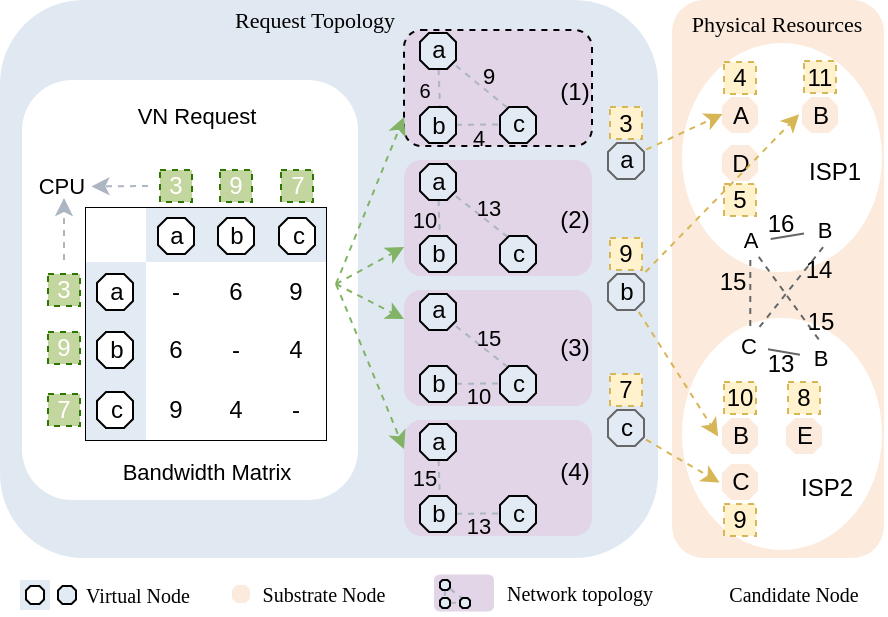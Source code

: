 <mxfile>
    <diagram id="WJnVAwbH31ghWJ0-0Aa_" name="Page-1">
        <mxGraphModel dx="840" dy="539" grid="1" gridSize="10" guides="1" tooltips="1" connect="1" arrows="1" fold="1" page="1" pageScale="1" pageWidth="444" pageHeight="312" math="0" shadow="0">
            <root>
                <mxCell id="0"/>
                <mxCell id="1" parent="0"/>
                <mxCell id="XAXn_dpVB3Lyqn0WU6YM-5" value="" style="rounded=1;whiteSpace=wrap;html=1;sketch=0;fontFamily=Helvetica;fontSize=11;fillColor=#FCEBDD;strokeColor=none;shadow=0;glass=0;" parent="1" vertex="1">
                    <mxGeometry x="337" y="1" width="106" height="279" as="geometry"/>
                </mxCell>
                <mxCell id="XAXn_dpVB3Lyqn0WU6YM-4" value="" style="ellipse;whiteSpace=wrap;html=1;rounded=0;dashed=1;sketch=0;fontFamily=Helvetica;fontSize=11;strokeWidth=1;strokeColor=none;" parent="1" vertex="1">
                    <mxGeometry x="342" y="160" width="100" height="116" as="geometry"/>
                </mxCell>
                <mxCell id="CqRwOnlm2M2Rv3KDCL8K-269" value="" style="rounded=1;whiteSpace=wrap;html=1;sketch=0;fontFamily=Helvetica;fontSize=11;dashed=1;fillColor=#e0e9f1;fontColor=#333333;strokeColor=none;fillStyle=auto;" parent="1" vertex="1">
                    <mxGeometry x="1" y="1" width="329" height="279" as="geometry"/>
                </mxCell>
                <mxCell id="43" value="" style="rounded=1;whiteSpace=wrap;html=1;dashed=1;fillColor=#e1d5e7;strokeColor=none;" parent="1" vertex="1">
                    <mxGeometry x="203" y="211" width="94" height="58" as="geometry"/>
                </mxCell>
                <mxCell id="42" value="" style="rounded=1;whiteSpace=wrap;html=1;dashed=1;fillColor=#e1d5e7;strokeColor=none;" parent="1" vertex="1">
                    <mxGeometry x="203" y="146" width="94" height="58" as="geometry"/>
                </mxCell>
                <mxCell id="41" value="" style="rounded=1;whiteSpace=wrap;html=1;dashed=1;fillColor=#e1d5e7;strokeColor=none;" parent="1" vertex="1">
                    <mxGeometry x="203" y="81" width="94" height="58" as="geometry"/>
                </mxCell>
                <mxCell id="CqRwOnlm2M2Rv3KDCL8K-288" value="" style="rounded=1;whiteSpace=wrap;html=1;sketch=0;fontFamily=Helvetica;fontSize=11;fillColor=#FFFFFF;strokeColor=none;fontColor=#333333;" parent="1" vertex="1">
                    <mxGeometry x="12" y="41" width="168" height="210" as="geometry"/>
                </mxCell>
                <mxCell id="35" value="" style="rounded=1;whiteSpace=wrap;html=1;dashed=1;fillColor=#e1d5e7;strokeColor=default;" parent="1" vertex="1">
                    <mxGeometry x="203" y="16" width="94" height="58" as="geometry"/>
                </mxCell>
                <mxCell id="CqRwOnlm2M2Rv3KDCL8K-53" value="" style="shape=table;whiteSpace=wrap;startSize=0;container=1;collapsible=0;childLayout=tableLayout;html=1;" parent="1" vertex="1">
                    <mxGeometry x="44" y="105" width="120" height="116" as="geometry"/>
                </mxCell>
                <mxCell id="CqRwOnlm2M2Rv3KDCL8K-89" style="shape=tableRow;horizontal=0;startSize=0;swimlaneHead=0;swimlaneBody=0;top=0;left=0;bottom=0;right=0;collapsible=0;dropTarget=0;fillColor=none;points=[[0,0.5],[1,0.5]];portConstraint=eastwest;" parent="CqRwOnlm2M2Rv3KDCL8K-53" vertex="1">
                    <mxGeometry width="120" height="27" as="geometry"/>
                </mxCell>
                <mxCell id="CqRwOnlm2M2Rv3KDCL8K-90" style="shape=partialRectangle;html=1;whiteSpace=wrap;connectable=0;top=0;left=0;bottom=0;right=0;overflow=hidden;" parent="CqRwOnlm2M2Rv3KDCL8K-89" vertex="1">
                    <mxGeometry width="30" height="27" as="geometry">
                        <mxRectangle width="30" height="27" as="alternateBounds"/>
                    </mxGeometry>
                </mxCell>
                <mxCell id="CqRwOnlm2M2Rv3KDCL8K-91" value="a" style="shape=partialRectangle;html=1;whiteSpace=wrap;connectable=0;top=0;left=0;bottom=0;right=0;overflow=hidden;fillColor=#E2EBF3;strokeColor=#006EAF;fontColor=#ffffff;" parent="CqRwOnlm2M2Rv3KDCL8K-89" vertex="1">
                    <mxGeometry x="30" width="30" height="27" as="geometry">
                        <mxRectangle width="30" height="27" as="alternateBounds"/>
                    </mxGeometry>
                </mxCell>
                <mxCell id="CqRwOnlm2M2Rv3KDCL8K-92" value="b" style="shape=partialRectangle;html=1;whiteSpace=wrap;connectable=0;top=0;left=0;bottom=0;right=0;overflow=hidden;fillColor=#e2ebf3;strokeColor=#006EAF;fontColor=#ffffff;" parent="CqRwOnlm2M2Rv3KDCL8K-89" vertex="1">
                    <mxGeometry x="60" width="30" height="27" as="geometry">
                        <mxRectangle width="30" height="27" as="alternateBounds"/>
                    </mxGeometry>
                </mxCell>
                <mxCell id="CqRwOnlm2M2Rv3KDCL8K-93" value="c" style="shape=partialRectangle;html=1;whiteSpace=wrap;connectable=0;top=0;left=0;bottom=0;right=0;overflow=hidden;fillColor=#E2EBF3;strokeColor=#006EAF;fontColor=#ffffff;" parent="CqRwOnlm2M2Rv3KDCL8K-89" vertex="1">
                    <mxGeometry x="90" width="30" height="27" as="geometry">
                        <mxRectangle width="30" height="27" as="alternateBounds"/>
                    </mxGeometry>
                </mxCell>
                <mxCell id="CqRwOnlm2M2Rv3KDCL8K-54" value="" style="shape=tableRow;horizontal=0;startSize=0;swimlaneHead=0;swimlaneBody=0;top=0;left=0;bottom=0;right=0;collapsible=0;dropTarget=0;fillColor=none;points=[[0,0.5],[1,0.5]];portConstraint=eastwest;" parent="CqRwOnlm2M2Rv3KDCL8K-53" vertex="1">
                    <mxGeometry y="27" width="120" height="29" as="geometry"/>
                </mxCell>
                <mxCell id="CqRwOnlm2M2Rv3KDCL8K-55" value="a" style="shape=partialRectangle;html=1;whiteSpace=wrap;connectable=0;top=0;left=0;bottom=0;right=0;overflow=hidden;fillColor=#e2ebf3;strokeColor=#36393d;" parent="CqRwOnlm2M2Rv3KDCL8K-54" vertex="1">
                    <mxGeometry width="30" height="29" as="geometry">
                        <mxRectangle width="30" height="29" as="alternateBounds"/>
                    </mxGeometry>
                </mxCell>
                <mxCell id="CqRwOnlm2M2Rv3KDCL8K-56" value="-" style="shape=partialRectangle;html=1;whiteSpace=wrap;connectable=0;top=0;left=0;bottom=0;right=0;overflow=hidden;" parent="CqRwOnlm2M2Rv3KDCL8K-54" vertex="1">
                    <mxGeometry x="30" width="30" height="29" as="geometry">
                        <mxRectangle width="30" height="29" as="alternateBounds"/>
                    </mxGeometry>
                </mxCell>
                <mxCell id="CqRwOnlm2M2Rv3KDCL8K-66" value="6" style="shape=partialRectangle;html=1;whiteSpace=wrap;connectable=0;top=0;left=0;bottom=0;right=0;overflow=hidden;" parent="CqRwOnlm2M2Rv3KDCL8K-54" vertex="1">
                    <mxGeometry x="60" width="30" height="29" as="geometry">
                        <mxRectangle width="30" height="29" as="alternateBounds"/>
                    </mxGeometry>
                </mxCell>
                <mxCell id="CqRwOnlm2M2Rv3KDCL8K-69" value="9" style="shape=partialRectangle;html=1;whiteSpace=wrap;connectable=0;top=0;left=0;bottom=0;right=0;overflow=hidden;" parent="CqRwOnlm2M2Rv3KDCL8K-54" vertex="1">
                    <mxGeometry x="90" width="30" height="29" as="geometry">
                        <mxRectangle width="30" height="29" as="alternateBounds"/>
                    </mxGeometry>
                </mxCell>
                <mxCell id="CqRwOnlm2M2Rv3KDCL8K-58" value="" style="shape=tableRow;horizontal=0;startSize=0;swimlaneHead=0;swimlaneBody=0;top=0;left=0;bottom=0;right=0;collapsible=0;dropTarget=0;fillColor=none;points=[[0,0.5],[1,0.5]];portConstraint=eastwest;" parent="CqRwOnlm2M2Rv3KDCL8K-53" vertex="1">
                    <mxGeometry y="56" width="120" height="30" as="geometry"/>
                </mxCell>
                <mxCell id="CqRwOnlm2M2Rv3KDCL8K-59" value="b" style="shape=partialRectangle;html=1;whiteSpace=wrap;connectable=0;top=0;left=0;bottom=0;right=0;overflow=hidden;fillColor=#e2ebf3;strokeColor=#36393d;" parent="CqRwOnlm2M2Rv3KDCL8K-58" vertex="1">
                    <mxGeometry width="30" height="30" as="geometry">
                        <mxRectangle width="30" height="30" as="alternateBounds"/>
                    </mxGeometry>
                </mxCell>
                <mxCell id="CqRwOnlm2M2Rv3KDCL8K-60" value="6" style="shape=partialRectangle;html=1;whiteSpace=wrap;connectable=0;top=0;left=0;bottom=0;right=0;overflow=hidden;" parent="CqRwOnlm2M2Rv3KDCL8K-58" vertex="1">
                    <mxGeometry x="30" width="30" height="30" as="geometry">
                        <mxRectangle width="30" height="30" as="alternateBounds"/>
                    </mxGeometry>
                </mxCell>
                <mxCell id="CqRwOnlm2M2Rv3KDCL8K-67" value="-" style="shape=partialRectangle;html=1;whiteSpace=wrap;connectable=0;top=0;left=0;bottom=0;right=0;overflow=hidden;" parent="CqRwOnlm2M2Rv3KDCL8K-58" vertex="1">
                    <mxGeometry x="60" width="30" height="30" as="geometry">
                        <mxRectangle width="30" height="30" as="alternateBounds"/>
                    </mxGeometry>
                </mxCell>
                <mxCell id="CqRwOnlm2M2Rv3KDCL8K-70" value="4" style="shape=partialRectangle;html=1;whiteSpace=wrap;connectable=0;top=0;left=0;bottom=0;right=0;overflow=hidden;" parent="CqRwOnlm2M2Rv3KDCL8K-58" vertex="1">
                    <mxGeometry x="90" width="30" height="30" as="geometry">
                        <mxRectangle width="30" height="30" as="alternateBounds"/>
                    </mxGeometry>
                </mxCell>
                <mxCell id="CqRwOnlm2M2Rv3KDCL8K-75" style="shape=tableRow;horizontal=0;startSize=0;swimlaneHead=0;swimlaneBody=0;top=0;left=0;bottom=0;right=0;collapsible=0;dropTarget=0;fillColor=none;points=[[0,0.5],[1,0.5]];portConstraint=eastwest;" parent="CqRwOnlm2M2Rv3KDCL8K-53" vertex="1">
                    <mxGeometry y="86" width="120" height="30" as="geometry"/>
                </mxCell>
                <mxCell id="CqRwOnlm2M2Rv3KDCL8K-76" value="c" style="shape=partialRectangle;html=1;whiteSpace=wrap;connectable=0;top=0;left=0;bottom=0;right=0;overflow=hidden;fillColor=#e2ebf3;strokeColor=#36393d;" parent="CqRwOnlm2M2Rv3KDCL8K-75" vertex="1">
                    <mxGeometry width="30" height="30" as="geometry">
                        <mxRectangle width="30" height="30" as="alternateBounds"/>
                    </mxGeometry>
                </mxCell>
                <mxCell id="CqRwOnlm2M2Rv3KDCL8K-77" value="9" style="shape=partialRectangle;html=1;whiteSpace=wrap;connectable=0;top=0;left=0;bottom=0;right=0;overflow=hidden;pointerEvents=1;" parent="CqRwOnlm2M2Rv3KDCL8K-75" vertex="1">
                    <mxGeometry x="30" width="30" height="30" as="geometry">
                        <mxRectangle width="30" height="30" as="alternateBounds"/>
                    </mxGeometry>
                </mxCell>
                <mxCell id="CqRwOnlm2M2Rv3KDCL8K-78" value="4" style="shape=partialRectangle;html=1;whiteSpace=wrap;connectable=0;top=0;left=0;bottom=0;right=0;overflow=hidden;" parent="CqRwOnlm2M2Rv3KDCL8K-75" vertex="1">
                    <mxGeometry x="60" width="30" height="30" as="geometry">
                        <mxRectangle width="30" height="30" as="alternateBounds"/>
                    </mxGeometry>
                </mxCell>
                <mxCell id="CqRwOnlm2M2Rv3KDCL8K-79" value="-" style="shape=partialRectangle;html=1;whiteSpace=wrap;connectable=0;top=0;left=0;bottom=0;right=0;overflow=hidden;" parent="CqRwOnlm2M2Rv3KDCL8K-75" vertex="1">
                    <mxGeometry x="90" width="30" height="30" as="geometry">
                        <mxRectangle width="30" height="30" as="alternateBounds"/>
                    </mxGeometry>
                </mxCell>
                <mxCell id="CqRwOnlm2M2Rv3KDCL8K-107" value="" style="endArrow=classic;html=1;sketch=0;rounded=1;strokeColor=#82b366;dashed=1;fillColor=#d5e8d4;entryX=0;entryY=0.75;entryDx=0;entryDy=0;" parent="1" target="35" edge="1">
                    <mxGeometry width="50" height="50" relative="1" as="geometry">
                        <mxPoint x="169" y="143" as="sourcePoint"/>
                        <mxPoint x="198" y="62.5" as="targetPoint"/>
                    </mxGeometry>
                </mxCell>
                <mxCell id="CqRwOnlm2M2Rv3KDCL8K-108" value="" style="endArrow=classic;html=1;sketch=0;rounded=1;strokeColor=#82b366;dashed=1;fillColor=#d5e8d4;entryX=0;entryY=0.25;entryDx=0;entryDy=0;" parent="1" target="42" edge="1">
                    <mxGeometry width="50" height="50" relative="1" as="geometry">
                        <mxPoint x="169" y="143" as="sourcePoint"/>
                        <mxPoint x="198" y="163.5" as="targetPoint"/>
                    </mxGeometry>
                </mxCell>
                <mxCell id="CqRwOnlm2M2Rv3KDCL8K-109" value="" style="endArrow=classic;html=1;sketch=0;rounded=1;strokeColor=#82b366;dashed=1;fillColor=#d5e8d4;entryX=0;entryY=0.25;entryDx=0;entryDy=0;" parent="1" target="43" edge="1">
                    <mxGeometry width="50" height="50" relative="1" as="geometry">
                        <mxPoint x="169" y="143" as="sourcePoint"/>
                        <mxPoint x="203" y="228.5" as="targetPoint"/>
                    </mxGeometry>
                </mxCell>
                <mxCell id="CqRwOnlm2M2Rv3KDCL8K-128" style="edgeStyle=none;rounded=1;sketch=0;orthogonalLoop=1;jettySize=auto;html=1;strokeColor=#ACB5C2;dashed=1;endArrow=none;endFill=0;" parent="1" source="CqRwOnlm2M2Rv3KDCL8K-110" edge="1">
                    <mxGeometry relative="1" as="geometry">
                        <mxPoint x="221" y="55.5" as="targetPoint"/>
                    </mxGeometry>
                </mxCell>
                <mxCell id="CqRwOnlm2M2Rv3KDCL8K-131" style="edgeStyle=none;rounded=1;sketch=0;orthogonalLoop=1;jettySize=auto;html=1;entryX=0.197;entryY=0.014;entryDx=0;entryDy=0;entryPerimeter=0;dashed=1;endArrow=none;endFill=0;strokeColor=#ACB5C2;" parent="1" source="CqRwOnlm2M2Rv3KDCL8K-110" target="CqRwOnlm2M2Rv3KDCL8K-111" edge="1">
                    <mxGeometry relative="1" as="geometry"/>
                </mxCell>
                <mxCell id="CqRwOnlm2M2Rv3KDCL8K-110" value="" style="verticalLabelPosition=bottom;verticalAlign=top;html=1;shape=mxgraph.basic.polygon;polyCoords=[[0.25,0],[0.75,0],[1,0.25],[1,0.75],[0.75,1],[0.25,1],[0,0.75],[0,0.25]];polyline=0;rounded=0;sketch=0;strokeWidth=1;gradientColor=none;fillColor=#e2ebf3;" parent="1" vertex="1">
                    <mxGeometry x="211" y="17.5" width="18" height="18" as="geometry"/>
                </mxCell>
                <mxCell id="CqRwOnlm2M2Rv3KDCL8K-111" value="" style="verticalLabelPosition=bottom;verticalAlign=top;html=1;shape=mxgraph.basic.polygon;polyCoords=[[0.25,0],[0.75,0],[1,0.25],[1,0.75],[0.75,1],[0.25,1],[0,0.75],[0,0.25]];polyline=0;rounded=0;sketch=0;strokeWidth=1;gradientColor=none;fillColor=#e2ebf3;" parent="1" vertex="1">
                    <mxGeometry x="251" y="54.5" width="18" height="18" as="geometry"/>
                </mxCell>
                <mxCell id="CqRwOnlm2M2Rv3KDCL8K-129" style="edgeStyle=none;rounded=1;sketch=0;orthogonalLoop=1;jettySize=auto;html=1;entryX=-0.011;entryY=0.483;entryDx=0;entryDy=0;entryPerimeter=0;dashed=1;endArrow=none;endFill=0;strokeColor=#ACB5C2;" parent="1" source="CqRwOnlm2M2Rv3KDCL8K-112" target="CqRwOnlm2M2Rv3KDCL8K-111" edge="1">
                    <mxGeometry relative="1" as="geometry"/>
                </mxCell>
                <mxCell id="CqRwOnlm2M2Rv3KDCL8K-112" value="" style="verticalLabelPosition=bottom;verticalAlign=top;html=1;shape=mxgraph.basic.polygon;polyCoords=[[0.25,0],[0.75,0],[1,0.25],[1,0.75],[0.75,1],[0.25,1],[0,0.75],[0,0.25]];polyline=0;rounded=0;sketch=0;strokeWidth=1;gradientColor=none;fillColor=#e2ebf3;" parent="1" vertex="1">
                    <mxGeometry x="211" y="54.5" width="18" height="18" as="geometry"/>
                </mxCell>
                <mxCell id="CqRwOnlm2M2Rv3KDCL8K-142" value="" style="endArrow=classic;html=1;sketch=0;rounded=1;strokeColor=#82b366;dashed=1;fillColor=#d5e8d4;entryX=0;entryY=0.75;entryDx=0;entryDy=0;" parent="1" target="41" edge="1">
                    <mxGeometry width="50" height="50" relative="1" as="geometry">
                        <mxPoint x="169" y="143" as="sourcePoint"/>
                        <mxPoint x="198" y="127.5" as="targetPoint"/>
                    </mxGeometry>
                </mxCell>
                <mxCell id="CqRwOnlm2M2Rv3KDCL8K-143" value="(1)" style="text;html=1;align=center;verticalAlign=middle;resizable=0;points=[];autosize=1;strokeColor=none;fillColor=none;" parent="1" vertex="1">
                    <mxGeometry x="273" y="37" width="30" height="20" as="geometry"/>
                </mxCell>
                <mxCell id="CqRwOnlm2M2Rv3KDCL8K-144" value="(2)" style="text;html=1;align=center;verticalAlign=middle;resizable=0;points=[];autosize=1;strokeColor=none;fillColor=none;" parent="1" vertex="1">
                    <mxGeometry x="273" y="101" width="30" height="20" as="geometry"/>
                </mxCell>
                <mxCell id="CqRwOnlm2M2Rv3KDCL8K-145" value="(3)" style="text;html=1;align=center;verticalAlign=middle;resizable=0;points=[];autosize=1;strokeColor=none;fillColor=none;" parent="1" vertex="1">
                    <mxGeometry x="273" y="165" width="30" height="20" as="geometry"/>
                </mxCell>
                <mxCell id="CqRwOnlm2M2Rv3KDCL8K-146" value="(4)" style="text;html=1;align=center;verticalAlign=middle;resizable=0;points=[];autosize=1;strokeColor=none;fillColor=none;" parent="1" vertex="1">
                    <mxGeometry x="273" y="227" width="30" height="20" as="geometry"/>
                </mxCell>
                <mxCell id="CqRwOnlm2M2Rv3KDCL8K-147" value="a" style="text;html=1;align=center;verticalAlign=middle;resizable=0;points=[];autosize=1;strokeColor=none;fillColor=none;strokeWidth=1;" parent="1" vertex="1">
                    <mxGeometry x="210" y="15.5" width="20" height="20" as="geometry"/>
                </mxCell>
                <mxCell id="CqRwOnlm2M2Rv3KDCL8K-161" value="9" style="text;html=1;align=center;verticalAlign=middle;resizable=0;points=[];autosize=1;strokeColor=none;fillColor=none;fontSize=11;fontFamily=Helvetica;" parent="1" vertex="1">
                    <mxGeometry x="235" y="28.5" width="20" height="20" as="geometry"/>
                </mxCell>
                <mxCell id="CqRwOnlm2M2Rv3KDCL8K-162" value="4" style="text;html=1;align=center;verticalAlign=middle;resizable=0;points=[];autosize=1;strokeColor=none;fillColor=none;fontSize=11;fontFamily=Helvetica;" parent="1" vertex="1">
                    <mxGeometry x="230" y="59.5" width="20" height="20" as="geometry"/>
                </mxCell>
                <mxCell id="CqRwOnlm2M2Rv3KDCL8K-223" style="edgeStyle=none;rounded=1;sketch=0;orthogonalLoop=1;jettySize=auto;html=1;strokeColor=#ACB5C2;dashed=1;endArrow=none;endFill=0;" parent="1" source="CqRwOnlm2M2Rv3KDCL8K-225" edge="1">
                    <mxGeometry relative="1" as="geometry">
                        <mxPoint x="221" y="122" as="targetPoint"/>
                    </mxGeometry>
                </mxCell>
                <mxCell id="CqRwOnlm2M2Rv3KDCL8K-224" style="edgeStyle=none;rounded=1;sketch=0;orthogonalLoop=1;jettySize=auto;html=1;entryX=0.197;entryY=0.014;entryDx=0;entryDy=0;entryPerimeter=0;dashed=1;endArrow=none;endFill=0;strokeColor=#ACB5C2;" parent="1" source="CqRwOnlm2M2Rv3KDCL8K-225" target="CqRwOnlm2M2Rv3KDCL8K-226" edge="1">
                    <mxGeometry relative="1" as="geometry"/>
                </mxCell>
                <mxCell id="CqRwOnlm2M2Rv3KDCL8K-225" value="" style="verticalLabelPosition=bottom;verticalAlign=top;html=1;shape=mxgraph.basic.polygon;polyCoords=[[0.25,0],[0.75,0],[1,0.25],[1,0.75],[0.75,1],[0.25,1],[0,0.75],[0,0.25]];polyline=0;rounded=0;sketch=0;strokeWidth=1;gradientColor=none;fillColor=#e2ebf3;" parent="1" vertex="1">
                    <mxGeometry x="211" y="83" width="18" height="18" as="geometry"/>
                </mxCell>
                <mxCell id="CqRwOnlm2M2Rv3KDCL8K-226" value="" style="verticalLabelPosition=bottom;verticalAlign=top;html=1;shape=mxgraph.basic.polygon;polyCoords=[[0.25,0],[0.75,0],[1,0.25],[1,0.75],[0.75,1],[0.25,1],[0,0.75],[0,0.25]];polyline=0;rounded=0;sketch=0;strokeWidth=1;gradientColor=none;fillColor=#e2ebf3;" parent="1" vertex="1">
                    <mxGeometry x="251" y="119" width="18" height="18" as="geometry"/>
                </mxCell>
                <mxCell id="CqRwOnlm2M2Rv3KDCL8K-228" value="" style="verticalLabelPosition=bottom;verticalAlign=top;html=1;shape=mxgraph.basic.polygon;polyCoords=[[0.25,0],[0.75,0],[1,0.25],[1,0.75],[0.75,1],[0.25,1],[0,0.75],[0,0.25]];polyline=0;rounded=0;sketch=0;strokeWidth=1;gradientColor=none;fillColor=#e2ebf3;" parent="1" vertex="1">
                    <mxGeometry x="211" y="119" width="18" height="18" as="geometry"/>
                </mxCell>
                <mxCell id="CqRwOnlm2M2Rv3KDCL8K-230" value="c" style="text;html=1;align=center;verticalAlign=middle;resizable=0;points=[];autosize=1;strokeColor=none;fillColor=none;" parent="1" vertex="1">
                    <mxGeometry x="250" y="52.5" width="20" height="20" as="geometry"/>
                </mxCell>
                <mxCell id="CqRwOnlm2M2Rv3KDCL8K-231" value="b" style="text;html=1;align=center;verticalAlign=middle;resizable=0;points=[];autosize=1;strokeColor=none;fillColor=none;" parent="1" vertex="1">
                    <mxGeometry x="210" y="53.5" width="20" height="20" as="geometry"/>
                </mxCell>
                <mxCell id="CqRwOnlm2M2Rv3KDCL8K-233" value="13" style="text;html=1;align=center;verticalAlign=middle;resizable=0;points=[];autosize=1;strokeColor=none;fillColor=none;fontSize=11;fontFamily=Helvetica;" parent="1" vertex="1">
                    <mxGeometry x="230" y="95" width="30" height="20" as="geometry"/>
                </mxCell>
                <mxCell id="CqRwOnlm2M2Rv3KDCL8K-236" style="edgeStyle=none;rounded=1;sketch=0;orthogonalLoop=1;jettySize=auto;html=1;entryX=0.197;entryY=0.014;entryDx=0;entryDy=0;entryPerimeter=0;dashed=1;endArrow=none;endFill=0;strokeColor=#ACB5C2;" parent="1" source="CqRwOnlm2M2Rv3KDCL8K-237" target="CqRwOnlm2M2Rv3KDCL8K-238" edge="1">
                    <mxGeometry relative="1" as="geometry"/>
                </mxCell>
                <mxCell id="CqRwOnlm2M2Rv3KDCL8K-237" value="" style="verticalLabelPosition=bottom;verticalAlign=top;html=1;shape=mxgraph.basic.polygon;polyCoords=[[0.25,0],[0.75,0],[1,0.25],[1,0.75],[0.75,1],[0.25,1],[0,0.75],[0,0.25]];polyline=0;rounded=0;sketch=0;strokeWidth=1;gradientColor=none;fillColor=#e2ebf3;" parent="1" vertex="1">
                    <mxGeometry x="211" y="148" width="18" height="18" as="geometry"/>
                </mxCell>
                <mxCell id="CqRwOnlm2M2Rv3KDCL8K-238" value="" style="verticalLabelPosition=bottom;verticalAlign=top;html=1;shape=mxgraph.basic.polygon;polyCoords=[[0.25,0],[0.75,0],[1,0.25],[1,0.75],[0.75,1],[0.25,1],[0,0.75],[0,0.25]];polyline=0;rounded=0;sketch=0;strokeWidth=1;gradientColor=none;fillColor=#e2ebf3;" parent="1" vertex="1">
                    <mxGeometry x="251" y="184" width="18" height="18" as="geometry"/>
                </mxCell>
                <mxCell id="CqRwOnlm2M2Rv3KDCL8K-239" style="edgeStyle=none;rounded=1;sketch=0;orthogonalLoop=1;jettySize=auto;html=1;entryX=-0.011;entryY=0.483;entryDx=0;entryDy=0;entryPerimeter=0;dashed=1;endArrow=none;endFill=0;strokeColor=#ACB5C2;" parent="1" source="CqRwOnlm2M2Rv3KDCL8K-240" target="CqRwOnlm2M2Rv3KDCL8K-238" edge="1">
                    <mxGeometry relative="1" as="geometry"/>
                </mxCell>
                <mxCell id="CqRwOnlm2M2Rv3KDCL8K-240" value="" style="verticalLabelPosition=bottom;verticalAlign=top;html=1;shape=mxgraph.basic.polygon;polyCoords=[[0.25,0],[0.75,0],[1,0.25],[1,0.75],[0.75,1],[0.25,1],[0,0.75],[0,0.25]];polyline=0;rounded=0;sketch=0;strokeWidth=1;gradientColor=none;fillColor=#e2ebf3;" parent="1" vertex="1">
                    <mxGeometry x="211" y="184" width="18" height="18" as="geometry"/>
                </mxCell>
                <mxCell id="CqRwOnlm2M2Rv3KDCL8K-245" value="15" style="text;html=1;align=center;verticalAlign=middle;resizable=0;points=[];autosize=1;strokeColor=none;fillColor=none;fontSize=11;fontFamily=Helvetica;" parent="1" vertex="1">
                    <mxGeometry x="230" y="160" width="30" height="20" as="geometry"/>
                </mxCell>
                <mxCell id="CqRwOnlm2M2Rv3KDCL8K-246" value="10" style="text;html=1;align=center;verticalAlign=middle;resizable=0;points=[];autosize=1;strokeColor=none;fillColor=none;fontSize=11;fontFamily=Helvetica;" parent="1" vertex="1">
                    <mxGeometry x="225" y="189" width="30" height="20" as="geometry"/>
                </mxCell>
                <mxCell id="CqRwOnlm2M2Rv3KDCL8K-247" style="edgeStyle=none;rounded=1;sketch=0;orthogonalLoop=1;jettySize=auto;html=1;strokeColor=#ACB5C2;dashed=1;endArrow=none;endFill=0;" parent="1" source="CqRwOnlm2M2Rv3KDCL8K-249" edge="1">
                    <mxGeometry relative="1" as="geometry">
                        <mxPoint x="221" y="252.0" as="targetPoint"/>
                    </mxGeometry>
                </mxCell>
                <mxCell id="CqRwOnlm2M2Rv3KDCL8K-249" value="" style="verticalLabelPosition=bottom;verticalAlign=top;html=1;shape=mxgraph.basic.polygon;polyCoords=[[0.25,0],[0.75,0],[1,0.25],[1,0.75],[0.75,1],[0.25,1],[0,0.75],[0,0.25]];polyline=0;rounded=0;sketch=0;strokeWidth=1;gradientColor=none;fillColor=#e2ebf3;" parent="1" vertex="1">
                    <mxGeometry x="211" y="213" width="18" height="18" as="geometry"/>
                </mxCell>
                <mxCell id="CqRwOnlm2M2Rv3KDCL8K-250" value="" style="verticalLabelPosition=bottom;verticalAlign=top;html=1;shape=mxgraph.basic.polygon;polyCoords=[[0.25,0],[0.75,0],[1,0.25],[1,0.75],[0.75,1],[0.25,1],[0,0.75],[0,0.25]];polyline=0;rounded=0;sketch=0;strokeWidth=1;gradientColor=none;fillColor=#e2ebf3;" parent="1" vertex="1">
                    <mxGeometry x="251" y="249" width="18" height="18" as="geometry"/>
                </mxCell>
                <mxCell id="CqRwOnlm2M2Rv3KDCL8K-251" style="edgeStyle=none;rounded=1;sketch=0;orthogonalLoop=1;jettySize=auto;html=1;entryX=-0.011;entryY=0.483;entryDx=0;entryDy=0;entryPerimeter=0;dashed=1;endArrow=none;endFill=0;strokeColor=#ACB5C2;" parent="1" source="CqRwOnlm2M2Rv3KDCL8K-252" target="CqRwOnlm2M2Rv3KDCL8K-250" edge="1">
                    <mxGeometry relative="1" as="geometry"/>
                </mxCell>
                <mxCell id="CqRwOnlm2M2Rv3KDCL8K-252" value="" style="verticalLabelPosition=bottom;verticalAlign=top;html=1;shape=mxgraph.basic.polygon;polyCoords=[[0.25,0],[0.75,0],[1,0.25],[1,0.75],[0.75,1],[0.25,1],[0,0.75],[0,0.25]];polyline=0;rounded=0;sketch=0;strokeWidth=1;gradientColor=none;fillColor=#e2ebf3;" parent="1" vertex="1">
                    <mxGeometry x="211" y="249" width="18" height="18" as="geometry"/>
                </mxCell>
                <mxCell id="CqRwOnlm2M2Rv3KDCL8K-257" value="15" style="text;html=1;align=center;verticalAlign=middle;resizable=0;points=[];autosize=1;strokeColor=none;fillColor=none;fontSize=11;fontFamily=Helvetica;" parent="1" vertex="1">
                    <mxGeometry x="198" y="230" width="30" height="20" as="geometry"/>
                </mxCell>
                <mxCell id="CqRwOnlm2M2Rv3KDCL8K-258" value="13" style="text;html=1;align=center;verticalAlign=middle;resizable=0;points=[];autosize=1;strokeColor=none;fillColor=none;fontSize=11;fontFamily=Helvetica;" parent="1" vertex="1">
                    <mxGeometry x="225" y="254" width="30" height="20" as="geometry"/>
                </mxCell>
                <mxCell id="CqRwOnlm2M2Rv3KDCL8K-260" value="" style="verticalLabelPosition=bottom;verticalAlign=top;html=1;shape=mxgraph.basic.polygon;polyCoords=[[0.25,0],[0.75,0],[1,0.25],[1,0.75],[0.75,1],[0.25,1],[0,0.75],[0,0.25]];polyline=0;rounded=0;sketch=0;fillColor=#e2ebf3;gradientColor=none;strokeColor=#666666;" parent="1" vertex="1">
                    <mxGeometry x="305" y="72.5" width="18" height="18" as="geometry"/>
                </mxCell>
                <mxCell id="CqRwOnlm2M2Rv3KDCL8K-261" value="" style="verticalLabelPosition=bottom;verticalAlign=top;html=1;shape=mxgraph.basic.polygon;polyCoords=[[0.25,0],[0.75,0],[1,0.25],[1,0.75],[0.75,1],[0.25,1],[0,0.75],[0,0.25]];polyline=0;rounded=0;sketch=0;fillColor=#e2ebf3;gradientColor=none;strokeColor=#666666;" parent="1" vertex="1">
                    <mxGeometry x="305" y="138" width="18" height="18" as="geometry"/>
                </mxCell>
                <mxCell id="CqRwOnlm2M2Rv3KDCL8K-262" value="" style="verticalLabelPosition=bottom;verticalAlign=top;html=1;shape=mxgraph.basic.polygon;polyCoords=[[0.25,0],[0.75,0],[1,0.25],[1,0.75],[0.75,1],[0.25,1],[0,0.75],[0,0.25]];polyline=0;rounded=0;sketch=0;fillColor=#e2ebf3;gradientColor=none;strokeColor=#666666;" parent="1" vertex="1">
                    <mxGeometry x="305" y="206" width="18" height="18" as="geometry"/>
                </mxCell>
                <mxCell id="CqRwOnlm2M2Rv3KDCL8K-264" value="a" style="text;html=1;align=center;verticalAlign=middle;resizable=0;points=[];autosize=1;strokeColor=none;fillColor=none;" parent="1" vertex="1">
                    <mxGeometry x="304" y="70.5" width="20" height="20" as="geometry"/>
                </mxCell>
                <mxCell id="XAXn_dpVB3Lyqn0WU6YM-12" style="edgeStyle=none;rounded=0;orthogonalLoop=1;jettySize=auto;html=1;entryX=-0.012;entryY=0.514;entryDx=0;entryDy=0;entryPerimeter=0;dashed=1;fillColor=#fff2cc;strokeColor=#d6b656;" parent="1" source="CqRwOnlm2M2Rv3KDCL8K-265" target="CqRwOnlm2M2Rv3KDCL8K-326" edge="1">
                    <mxGeometry relative="1" as="geometry"/>
                </mxCell>
                <mxCell id="CqRwOnlm2M2Rv3KDCL8K-265" value="c" style="text;html=1;align=center;verticalAlign=middle;resizable=0;points=[];autosize=1;strokeColor=none;fillColor=none;" parent="1" vertex="1">
                    <mxGeometry x="304" y="205" width="20" height="20" as="geometry"/>
                </mxCell>
                <mxCell id="XAXn_dpVB3Lyqn0WU6YM-18" style="edgeStyle=none;rounded=0;orthogonalLoop=1;jettySize=auto;html=1;entryX=-0.046;entryY=0.515;entryDx=0;entryDy=0;entryPerimeter=0;endArrow=classic;endFill=1;fillColor=#fff2cc;strokeColor=#d6b656;dashed=1;" parent="1" source="CqRwOnlm2M2Rv3KDCL8K-266" target="CqRwOnlm2M2Rv3KDCL8K-322" edge="1">
                    <mxGeometry relative="1" as="geometry"/>
                </mxCell>
                <mxCell id="CqRwOnlm2M2Rv3KDCL8K-266" value="b" style="text;html=1;align=center;verticalAlign=middle;resizable=0;points=[];autosize=1;strokeColor=none;fillColor=none;" parent="1" vertex="1">
                    <mxGeometry x="304" y="137" width="20" height="20" as="geometry"/>
                </mxCell>
                <mxCell id="CqRwOnlm2M2Rv3KDCL8K-289" value="VN Request" style="text;html=1;align=center;verticalAlign=middle;resizable=0;points=[];autosize=1;strokeColor=none;fillColor=none;fontSize=11;fontFamily=Helvetica;" parent="1" vertex="1">
                    <mxGeometry x="59" y="48.5" width="80" height="20" as="geometry"/>
                </mxCell>
                <mxCell id="CqRwOnlm2M2Rv3KDCL8K-290" value="Bandwidth Matrix" style="text;html=1;align=center;verticalAlign=middle;resizable=0;points=[];autosize=1;strokeColor=none;fillColor=none;fontSize=11;fontFamily=Helvetica;" parent="1" vertex="1">
                    <mxGeometry x="48.5" y="227" width="110" height="20" as="geometry"/>
                </mxCell>
                <mxCell id="CqRwOnlm2M2Rv3KDCL8K-292" value="Request Topology" style="text;html=1;align=center;verticalAlign=middle;resizable=0;points=[];autosize=1;strokeColor=none;fillColor=none;fontSize=11;fontFamily=Bahnschrift;" parent="1" vertex="1">
                    <mxGeometry x="108" y="1" width="100" height="20" as="geometry"/>
                </mxCell>
                <mxCell id="CqRwOnlm2M2Rv3KDCL8K-293" value="CPU&amp;nbsp;" style="text;html=1;align=center;verticalAlign=middle;resizable=0;points=[];autosize=1;strokeColor=none;fillColor=none;fontSize=11;fontFamily=Helvetica;" parent="1" vertex="1">
                    <mxGeometry x="13" y="84" width="40" height="20" as="geometry"/>
                </mxCell>
                <mxCell id="CqRwOnlm2M2Rv3KDCL8K-294" value="" style="endArrow=classic;html=1;rounded=1;dashed=1;sketch=0;fontFamily=Helvetica;fontSize=11;strokeColor=#ACB5C2;" parent="1" edge="1">
                    <mxGeometry width="50" height="50" relative="1" as="geometry">
                        <mxPoint x="33" y="131" as="sourcePoint"/>
                        <mxPoint x="33" y="100" as="targetPoint"/>
                    </mxGeometry>
                </mxCell>
                <mxCell id="CqRwOnlm2M2Rv3KDCL8K-295" value="" style="endArrow=classic;html=1;rounded=1;dashed=1;sketch=0;fontFamily=Helvetica;fontSize=11;strokeColor=#ACB5C2;exitX=0;exitY=0.5;exitDx=0;exitDy=0;entryX=0.993;entryY=0.46;entryDx=0;entryDy=0;entryPerimeter=0;fillColor=#eeeeee;" parent="1" edge="1">
                    <mxGeometry width="50" height="50" relative="1" as="geometry">
                        <mxPoint x="75.0" y="94.0" as="sourcePoint"/>
                        <mxPoint x="46.72" y="94.2" as="targetPoint"/>
                    </mxGeometry>
                </mxCell>
                <mxCell id="CqRwOnlm2M2Rv3KDCL8K-296" value="10" style="text;html=1;align=center;verticalAlign=middle;resizable=0;points=[];autosize=1;strokeColor=none;fillColor=none;fontSize=11;fontFamily=Helvetica;" parent="1" vertex="1">
                    <mxGeometry x="198" y="101" width="30" height="20" as="geometry"/>
                </mxCell>
                <mxCell id="CqRwOnlm2M2Rv3KDCL8K-301" value="" style="ellipse;whiteSpace=wrap;html=1;rounded=0;dashed=1;sketch=0;fontFamily=Helvetica;fontSize=11;strokeWidth=1;strokeColor=none;" parent="1" vertex="1">
                    <mxGeometry x="342" y="22.5" width="100" height="114.5" as="geometry"/>
                </mxCell>
                <mxCell id="CqRwOnlm2M2Rv3KDCL8K-302" value="" style="shape=image;html=1;verticalAlign=top;verticalLabelPosition=bottom;labelBackgroundColor=#ffffff;imageAspect=0;aspect=fixed;image=https://cdn0.iconfinder.com/data/icons/phosphor-bold-vol-3-1/256/hexagon-duotone-128.png;rounded=0;dashed=1;sketch=0;fontFamily=Helvetica;fontSize=11;strokeColor=default;strokeWidth=1;fillColor=none;gradientColor=none;" parent="1" vertex="1">
                    <mxGeometry x="367" y="113" width="18" height="18" as="geometry"/>
                </mxCell>
                <mxCell id="CqRwOnlm2M2Rv3KDCL8K-303" value="" style="shape=image;html=1;verticalAlign=top;verticalLabelPosition=bottom;labelBackgroundColor=#ffffff;imageAspect=0;aspect=fixed;image=https://cdn0.iconfinder.com/data/icons/phosphor-bold-vol-3-1/256/hexagon-duotone-128.png;rounded=0;dashed=1;sketch=0;fontFamily=Helvetica;fontSize=11;strokeColor=default;strokeWidth=1;fillColor=none;gradientColor=none;" parent="1" vertex="1">
                    <mxGeometry x="404" y="107.5" width="17.5" height="17.5" as="geometry"/>
                </mxCell>
                <mxCell id="CqRwOnlm2M2Rv3KDCL8K-304" value="" style="shape=image;html=1;verticalAlign=top;verticalLabelPosition=bottom;labelBackgroundColor=#ffffff;imageAspect=0;aspect=fixed;image=https://cdn0.iconfinder.com/data/icons/phosphor-bold-vol-3-1/256/hexagon-duotone-128.png;rounded=0;dashed=1;sketch=0;fontFamily=Helvetica;fontSize=11;strokeColor=default;strokeWidth=1;fillColor=none;gradientColor=none;" parent="1" vertex="1">
                    <mxGeometry x="367" y="165" width="18" height="18" as="geometry"/>
                </mxCell>
                <mxCell id="CqRwOnlm2M2Rv3KDCL8K-305" value="" style="shape=image;html=1;verticalAlign=top;verticalLabelPosition=bottom;labelBackgroundColor=#ffffff;imageAspect=0;aspect=fixed;image=https://cdn0.iconfinder.com/data/icons/phosphor-bold-vol-3-1/256/hexagon-duotone-128.png;rounded=0;dashed=1;sketch=0;fontFamily=Helvetica;fontSize=11;strokeColor=default;strokeWidth=1;fillColor=none;gradientColor=none;" parent="1" vertex="1">
                    <mxGeometry x="402" y="171" width="18" height="18" as="geometry"/>
                </mxCell>
                <mxCell id="CqRwOnlm2M2Rv3KDCL8K-311" value="" style="verticalLabelPosition=bottom;verticalAlign=top;html=1;shape=mxgraph.basic.polygon;polyCoords=[[0.25,0],[0.75,0],[1,0.25],[1,0.75],[0.75,1],[0.25,1],[0,0.75],[0,0.25]];polyline=0;rounded=0;sketch=0;fillColor=#fcebdd;strokeColor=none;" parent="1" vertex="1">
                    <mxGeometry x="362" y="49.5" width="18" height="18" as="geometry"/>
                </mxCell>
                <mxCell id="CqRwOnlm2M2Rv3KDCL8K-312" value="A" style="text;html=1;align=center;verticalAlign=middle;resizable=0;points=[];autosize=1;strokeColor=none;fillColor=none;" parent="1" vertex="1">
                    <mxGeometry x="361" y="48.5" width="20" height="20" as="geometry"/>
                </mxCell>
                <mxCell id="CqRwOnlm2M2Rv3KDCL8K-317" value="" style="verticalLabelPosition=bottom;verticalAlign=top;html=1;shape=mxgraph.basic.polygon;polyCoords=[[0.25,0],[0.75,0],[1,0.25],[1,0.75],[0.75,1],[0.25,1],[0,0.75],[0,0.25]];polyline=0;rounded=0;sketch=0;fillColor=#fcebdd;strokeColor=none;" parent="1" vertex="1">
                    <mxGeometry x="402" y="49.5" width="18" height="18" as="geometry"/>
                </mxCell>
                <mxCell id="CqRwOnlm2M2Rv3KDCL8K-318" value="B" style="text;html=1;align=center;verticalAlign=middle;resizable=0;points=[];autosize=1;strokeColor=none;fillColor=none;" parent="1" vertex="1">
                    <mxGeometry x="401" y="48.5" width="20" height="20" as="geometry"/>
                </mxCell>
                <mxCell id="CqRwOnlm2M2Rv3KDCL8K-319" value="" style="verticalLabelPosition=bottom;verticalAlign=top;html=1;shape=mxgraph.basic.polygon;polyCoords=[[0.25,0],[0.75,0],[1,0.25],[1,0.75],[0.75,1],[0.25,1],[0,0.75],[0,0.25]];polyline=0;rounded=0;sketch=0;fillColor=#fcebdd;strokeColor=none;" parent="1" vertex="1">
                    <mxGeometry x="362" y="73.5" width="18" height="18" as="geometry"/>
                </mxCell>
                <mxCell id="CqRwOnlm2M2Rv3KDCL8K-320" value="D" style="text;html=1;align=center;verticalAlign=middle;resizable=0;points=[];autosize=1;strokeColor=none;fillColor=none;" parent="1" vertex="1">
                    <mxGeometry x="361" y="72.5" width="20" height="20" as="geometry"/>
                </mxCell>
                <mxCell id="CqRwOnlm2M2Rv3KDCL8K-321" value="" style="verticalLabelPosition=bottom;verticalAlign=top;html=1;shape=mxgraph.basic.polygon;polyCoords=[[0.25,0],[0.75,0],[1,0.25],[1,0.75],[0.75,1],[0.25,1],[0,0.75],[0,0.25]];polyline=0;rounded=0;sketch=0;fillColor=#fcebdd;strokeColor=none;" parent="1" vertex="1">
                    <mxGeometry x="362" y="210" width="18" height="18" as="geometry"/>
                </mxCell>
                <mxCell id="CqRwOnlm2M2Rv3KDCL8K-322" value="B" style="text;html=1;align=center;verticalAlign=middle;resizable=0;points=[];autosize=1;strokeColor=none;fillColor=none;" parent="1" vertex="1">
                    <mxGeometry x="361" y="209" width="20" height="20" as="geometry"/>
                </mxCell>
                <mxCell id="CqRwOnlm2M2Rv3KDCL8K-323" value="" style="verticalLabelPosition=bottom;verticalAlign=top;html=1;shape=mxgraph.basic.polygon;polyCoords=[[0.25,0],[0.75,0],[1,0.25],[1,0.75],[0.75,1],[0.25,1],[0,0.75],[0,0.25]];polyline=0;rounded=0;sketch=0;fillColor=#fcebdd;strokeColor=none;" parent="1" vertex="1">
                    <mxGeometry x="394" y="210" width="18" height="18" as="geometry"/>
                </mxCell>
                <mxCell id="CqRwOnlm2M2Rv3KDCL8K-324" value="E" style="text;html=1;align=center;verticalAlign=middle;resizable=0;points=[];autosize=1;strokeColor=none;fillColor=none;" parent="1" vertex="1">
                    <mxGeometry x="393" y="209" width="20" height="20" as="geometry"/>
                </mxCell>
                <mxCell id="CqRwOnlm2M2Rv3KDCL8K-325" value="" style="verticalLabelPosition=bottom;verticalAlign=top;html=1;shape=mxgraph.basic.polygon;polyCoords=[[0.25,0],[0.75,0],[1,0.25],[1,0.75],[0.75,1],[0.25,1],[0,0.75],[0,0.25]];polyline=0;rounded=0;sketch=0;fillColor=#fcebdd;strokeColor=none;" parent="1" vertex="1">
                    <mxGeometry x="362" y="233" width="18" height="18" as="geometry"/>
                </mxCell>
                <mxCell id="CqRwOnlm2M2Rv3KDCL8K-326" value="C" style="text;html=1;align=center;verticalAlign=middle;resizable=0;points=[];autosize=1;strokeColor=none;fillColor=none;" parent="1" vertex="1">
                    <mxGeometry x="361" y="232" width="20" height="20" as="geometry"/>
                </mxCell>
                <mxCell id="XAXn_dpVB3Lyqn0WU6YM-15" style="edgeStyle=none;rounded=0;orthogonalLoop=1;jettySize=auto;html=1;endArrow=none;endFill=0;fillColor=#f5f5f5;strokeColor=#666666;dashed=1;exitX=0.805;exitY=-0.052;exitDx=0;exitDy=0;exitPerimeter=0;entryX=0.557;entryY=0.058;entryDx=0;entryDy=0;entryPerimeter=0;" parent="1" source="XAXn_dpVB3Lyqn0WU6YM-19" target="CqRwOnlm2M2Rv3KDCL8K-329" edge="1">
                    <mxGeometry relative="1" as="geometry">
                        <mxPoint x="376" y="160" as="targetPoint"/>
                    </mxGeometry>
                </mxCell>
                <mxCell id="XAXn_dpVB3Lyqn0WU6YM-16" style="edgeStyle=none;rounded=0;orthogonalLoop=1;jettySize=auto;html=1;entryX=0.492;entryY=0.068;entryDx=0;entryDy=0;entryPerimeter=0;endArrow=none;endFill=0;fillColor=#f5f5f5;strokeColor=#666666;dashed=1;exitX=0.72;exitY=0.947;exitDx=0;exitDy=0;exitPerimeter=0;" parent="1" source="CqRwOnlm2M2Rv3KDCL8K-327" target="CqRwOnlm2M2Rv3KDCL8K-330" edge="1">
                    <mxGeometry relative="1" as="geometry"/>
                </mxCell>
                <mxCell id="CqRwOnlm2M2Rv3KDCL8K-327" value="A" style="text;html=1;align=center;verticalAlign=middle;resizable=0;points=[];autosize=1;strokeColor=none;fillColor=none;fontSize=11;fontFamily=Helvetica;" parent="1" vertex="1">
                    <mxGeometry x="366" y="110.5" width="20" height="20" as="geometry"/>
                </mxCell>
                <mxCell id="XAXn_dpVB3Lyqn0WU6YM-17" style="edgeStyle=none;rounded=0;orthogonalLoop=1;jettySize=auto;html=1;endArrow=none;endFill=0;fillColor=#f5f5f5;strokeColor=#666666;dashed=1;exitX=0.478;exitY=0.931;exitDx=0;exitDy=0;exitPerimeter=0;entryX=0.75;entryY=0.072;entryDx=0;entryDy=0;entryPerimeter=0;" parent="1" source="CqRwOnlm2M2Rv3KDCL8K-328" target="CqRwOnlm2M2Rv3KDCL8K-329" edge="1">
                    <mxGeometry relative="1" as="geometry">
                        <mxPoint x="376" y="160" as="targetPoint"/>
                    </mxGeometry>
                </mxCell>
                <mxCell id="CqRwOnlm2M2Rv3KDCL8K-328" value="B" style="text;html=1;align=center;verticalAlign=middle;resizable=0;points=[];autosize=1;strokeColor=none;fillColor=none;fontSize=11;fontFamily=Helvetica;" parent="1" vertex="1">
                    <mxGeometry x="403" y="106" width="20" height="20" as="geometry"/>
                </mxCell>
                <mxCell id="CqRwOnlm2M2Rv3KDCL8K-329" value="C" style="text;html=1;align=center;verticalAlign=middle;resizable=0;points=[];autosize=1;strokeColor=none;fillColor=none;fontSize=11;fontFamily=Helvetica;" parent="1" vertex="1">
                    <mxGeometry x="365" y="164" width="20" height="20" as="geometry"/>
                </mxCell>
                <mxCell id="CqRwOnlm2M2Rv3KDCL8K-330" value="B" style="text;html=1;align=center;verticalAlign=middle;resizable=0;points=[];autosize=1;strokeColor=none;fillColor=none;fontSize=11;fontFamily=Helvetica;" parent="1" vertex="1">
                    <mxGeometry x="401" y="170" width="20" height="20" as="geometry"/>
                </mxCell>
                <mxCell id="XAXn_dpVB3Lyqn0WU6YM-19" value="15" style="text;html=1;align=center;verticalAlign=middle;resizable=0;points=[];autosize=1;strokeColor=none;fillColor=none;" parent="1" vertex="1">
                    <mxGeometry x="352" y="132" width="30" height="20" as="geometry"/>
                </mxCell>
                <mxCell id="XAXn_dpVB3Lyqn0WU6YM-20" value="14" style="text;html=1;align=center;verticalAlign=middle;resizable=0;points=[];autosize=1;strokeColor=none;fillColor=none;" parent="1" vertex="1">
                    <mxGeometry x="395" y="126" width="30" height="20" as="geometry"/>
                </mxCell>
                <mxCell id="XAXn_dpVB3Lyqn0WU6YM-21" value="15" style="text;html=1;align=center;verticalAlign=middle;resizable=0;points=[];autosize=1;strokeColor=none;fillColor=none;" parent="1" vertex="1">
                    <mxGeometry x="396" y="152" width="30" height="20" as="geometry"/>
                </mxCell>
                <mxCell id="13" value="6" style="text;html=1;align=center;verticalAlign=middle;resizable=0;points=[];autosize=1;strokeColor=none;fillColor=none;fontSize=10;fontColor=#000000;" parent="1" vertex="1">
                    <mxGeometry x="203" y="35.5" width="20" height="20" as="geometry"/>
                </mxCell>
                <mxCell id="21" value="" style="verticalLabelPosition=bottom;verticalAlign=top;html=1;shape=mxgraph.basic.polygon;polyCoords=[[0.25,0],[0.75,0],[1,0.25],[1,0.75],[0.75,1],[0.25,1],[0,0.75],[0,0.25]];polyline=0;rounded=0;sketch=0;" parent="1" vertex="1">
                    <mxGeometry x="80" y="110" width="18" height="18" as="geometry"/>
                </mxCell>
                <mxCell id="23" value="" style="verticalLabelPosition=bottom;verticalAlign=top;html=1;shape=mxgraph.basic.polygon;polyCoords=[[0.25,0],[0.75,0],[1,0.25],[1,0.75],[0.75,1],[0.25,1],[0,0.75],[0,0.25]];polyline=0;rounded=0;sketch=0;" parent="1" vertex="1">
                    <mxGeometry x="49.5" y="197" width="18" height="18" as="geometry"/>
                </mxCell>
                <mxCell id="24" value="" style="verticalLabelPosition=bottom;verticalAlign=top;html=1;shape=mxgraph.basic.polygon;polyCoords=[[0.25,0],[0.75,0],[1,0.25],[1,0.75],[0.75,1],[0.25,1],[0,0.75],[0,0.25]];polyline=0;rounded=0;sketch=0;" parent="1" vertex="1">
                    <mxGeometry x="49.5" y="167" width="18" height="18" as="geometry"/>
                </mxCell>
                <mxCell id="25" value="" style="verticalLabelPosition=bottom;verticalAlign=top;html=1;shape=mxgraph.basic.polygon;polyCoords=[[0.25,0],[0.75,0],[1,0.25],[1,0.75],[0.75,1],[0.25,1],[0,0.75],[0,0.25]];polyline=0;rounded=0;sketch=0;" parent="1" vertex="1">
                    <mxGeometry x="49.5" y="138" width="18" height="18" as="geometry"/>
                </mxCell>
                <mxCell id="26" value="" style="verticalLabelPosition=bottom;verticalAlign=top;html=1;shape=mxgraph.basic.polygon;polyCoords=[[0.25,0],[0.75,0],[1,0.25],[1,0.75],[0.75,1],[0.25,1],[0,0.75],[0,0.25]];polyline=0;rounded=0;sketch=0;" parent="1" vertex="1">
                    <mxGeometry x="140.5" y="110" width="18" height="18" as="geometry"/>
                </mxCell>
                <mxCell id="27" value="" style="verticalLabelPosition=bottom;verticalAlign=top;html=1;shape=mxgraph.basic.polygon;polyCoords=[[0.25,0],[0.75,0],[1,0.25],[1,0.75],[0.75,1],[0.25,1],[0,0.75],[0,0.25]];polyline=0;rounded=0;sketch=0;" parent="1" vertex="1">
                    <mxGeometry x="110" y="110" width="18" height="18" as="geometry"/>
                </mxCell>
                <mxCell id="29" value="a" style="text;html=1;align=center;verticalAlign=middle;resizable=0;points=[];autosize=1;strokeColor=none;fillColor=none;strokeWidth=1;" parent="1" vertex="1">
                    <mxGeometry x="79" y="109" width="20" height="20" as="geometry"/>
                </mxCell>
                <mxCell id="30" value="b" style="text;html=1;align=center;verticalAlign=middle;resizable=0;points=[];autosize=1;strokeColor=none;fillColor=none;strokeWidth=1;" parent="1" vertex="1">
                    <mxGeometry x="109" y="109" width="20" height="20" as="geometry"/>
                </mxCell>
                <mxCell id="31" value="c" style="text;html=1;align=center;verticalAlign=middle;resizable=0;points=[];autosize=1;strokeColor=none;fillColor=none;strokeWidth=1;" parent="1" vertex="1">
                    <mxGeometry x="139.5" y="109" width="20" height="20" as="geometry"/>
                </mxCell>
                <mxCell id="32" value="a" style="text;html=1;align=center;verticalAlign=middle;resizable=0;points=[];autosize=1;strokeColor=none;fillColor=none;strokeWidth=1;" parent="1" vertex="1">
                    <mxGeometry x="48.5" y="137" width="20" height="20" as="geometry"/>
                </mxCell>
                <mxCell id="33" value="b" style="text;html=1;align=center;verticalAlign=middle;resizable=0;points=[];autosize=1;strokeColor=none;fillColor=none;strokeWidth=1;" parent="1" vertex="1">
                    <mxGeometry x="48.5" y="166" width="20" height="20" as="geometry"/>
                </mxCell>
                <mxCell id="34" value="c" style="text;html=1;align=center;verticalAlign=middle;resizable=0;points=[];autosize=1;strokeColor=none;fillColor=none;strokeWidth=1;" parent="1" vertex="1">
                    <mxGeometry x="48.5" y="196" width="20" height="20" as="geometry"/>
                </mxCell>
                <mxCell id="44" value="ISP1" style="text;html=1;align=center;verticalAlign=middle;resizable=0;points=[];autosize=1;strokeColor=none;fillColor=none;" parent="1" vertex="1">
                    <mxGeometry x="398" y="77" width="40" height="20" as="geometry"/>
                </mxCell>
                <mxCell id="45" value="ISP2" style="text;html=1;align=center;verticalAlign=middle;resizable=0;points=[];autosize=1;strokeColor=none;fillColor=none;" parent="1" vertex="1">
                    <mxGeometry x="394" y="235" width="40" height="20" as="geometry"/>
                </mxCell>
                <mxCell id="46" value="3" style="whiteSpace=wrap;html=1;aspect=fixed;dashed=1;fillColor=#C4D6A0;fontColor=#ffffff;strokeColor=#2D7600;" parent="1" vertex="1">
                    <mxGeometry x="81" y="86" width="16" height="16" as="geometry"/>
                </mxCell>
                <mxCell id="47" value="7" style="whiteSpace=wrap;html=1;aspect=fixed;dashed=1;fillColor=#C4D6A0;fontColor=#ffffff;strokeColor=#2D7600;" parent="1" vertex="1">
                    <mxGeometry x="25" y="198" width="16" height="16" as="geometry"/>
                </mxCell>
                <mxCell id="48" value="9" style="whiteSpace=wrap;html=1;aspect=fixed;dashed=1;fillColor=#C4D6A0;fontColor=#ffffff;strokeColor=#2D7600;" parent="1" vertex="1">
                    <mxGeometry x="25" y="167" width="16" height="16" as="geometry"/>
                </mxCell>
                <mxCell id="49" value="3" style="whiteSpace=wrap;html=1;aspect=fixed;dashed=1;fillColor=#C4D6A0;fontColor=#ffffff;strokeColor=#2D7600;" parent="1" vertex="1">
                    <mxGeometry x="25" y="138" width="16" height="16" as="geometry"/>
                </mxCell>
                <mxCell id="50" value="7" style="whiteSpace=wrap;html=1;aspect=fixed;dashed=1;fillColor=#C4D6A0;fontColor=#ffffff;strokeColor=#2D7600;" parent="1" vertex="1">
                    <mxGeometry x="141.5" y="86" width="16" height="16" as="geometry"/>
                </mxCell>
                <mxCell id="51" value="9" style="whiteSpace=wrap;html=1;aspect=fixed;dashed=1;fillColor=#C4D6A0;fontColor=#ffffff;strokeColor=#2D7600;" parent="1" vertex="1">
                    <mxGeometry x="111" y="86" width="16" height="16" as="geometry"/>
                </mxCell>
                <mxCell id="52" value="4" style="whiteSpace=wrap;html=1;dashed=1;aspect=fixed;fillColor=#fff2cc;strokeColor=#d6b656;" parent="1" vertex="1">
                    <mxGeometry x="363" y="32" width="16" height="16" as="geometry"/>
                </mxCell>
                <mxCell id="53" value="11" style="whiteSpace=wrap;html=1;dashed=1;aspect=fixed;fillColor=#fff2cc;strokeColor=#d6b656;" parent="1" vertex="1">
                    <mxGeometry x="403" y="31.5" width="16" height="16" as="geometry"/>
                </mxCell>
                <mxCell id="54" value="5" style="whiteSpace=wrap;html=1;dashed=1;aspect=fixed;fillColor=#fff2cc;strokeColor=#d6b656;" parent="1" vertex="1">
                    <mxGeometry x="363" y="93" width="16" height="16" as="geometry"/>
                </mxCell>
                <mxCell id="55" value="10" style="whiteSpace=wrap;html=1;dashed=1;aspect=fixed;fillColor=#fff2cc;strokeColor=#d6b656;" parent="1" vertex="1">
                    <mxGeometry x="363" y="192" width="16" height="16" as="geometry"/>
                </mxCell>
                <mxCell id="56" value="8" style="whiteSpace=wrap;html=1;dashed=1;aspect=fixed;fillColor=#fff2cc;strokeColor=#d6b656;" parent="1" vertex="1">
                    <mxGeometry x="395" y="192" width="16" height="16" as="geometry"/>
                </mxCell>
                <mxCell id="57" value="9" style="whiteSpace=wrap;html=1;dashed=1;aspect=fixed;fillColor=#fff2cc;strokeColor=#d6b656;" parent="1" vertex="1">
                    <mxGeometry x="363" y="253" width="16" height="16" as="geometry"/>
                </mxCell>
                <mxCell id="58" value="3" style="whiteSpace=wrap;html=1;aspect=fixed;dashed=1;fillColor=#fff2cc;strokeColor=#d6b656;" parent="1" vertex="1">
                    <mxGeometry x="306" y="54.5" width="16" height="16" as="geometry"/>
                </mxCell>
                <mxCell id="59" value="9" style="whiteSpace=wrap;html=1;aspect=fixed;dashed=1;fillColor=#fff2cc;strokeColor=#d6b656;" parent="1" vertex="1">
                    <mxGeometry x="306" y="120" width="16" height="16" as="geometry"/>
                </mxCell>
                <mxCell id="60" value="7" style="whiteSpace=wrap;html=1;aspect=fixed;dashed=1;fillColor=#fff2cc;strokeColor=#d6b656;" parent="1" vertex="1">
                    <mxGeometry x="306" y="188" width="16" height="16" as="geometry"/>
                </mxCell>
                <mxCell id="XAXn_dpVB3Lyqn0WU6YM-10" style="edgeStyle=none;rounded=0;orthogonalLoop=1;jettySize=auto;html=1;entryX=-0.019;entryY=0.48;entryDx=0;entryDy=0;entryPerimeter=0;dashed=1;fillColor=#fff2cc;strokeColor=#d6b656;" parent="1" source="CqRwOnlm2M2Rv3KDCL8K-266" target="CqRwOnlm2M2Rv3KDCL8K-318" edge="1">
                    <mxGeometry relative="1" as="geometry"/>
                </mxCell>
                <mxCell id="XAXn_dpVB3Lyqn0WU6YM-22" value="16" style="text;html=1;align=center;verticalAlign=middle;resizable=0;points=[];autosize=1;strokeColor=none;fillColor=none;" parent="1" vertex="1">
                    <mxGeometry x="376" y="103" width="30" height="20" as="geometry"/>
                </mxCell>
                <mxCell id="XAXn_dpVB3Lyqn0WU6YM-14" style="edgeStyle=none;rounded=0;orthogonalLoop=1;jettySize=auto;html=1;endArrow=none;endFill=0;fillColor=#f5f5f5;strokeColor=#666666;exitX=1.018;exitY=0.501;exitDx=0;exitDy=0;exitPerimeter=0;" parent="1" source="CqRwOnlm2M2Rv3KDCL8K-327" target="CqRwOnlm2M2Rv3KDCL8K-328" edge="1">
                    <mxGeometry relative="1" as="geometry">
                        <mxPoint x="393" y="120.333" as="sourcePoint"/>
                    </mxGeometry>
                </mxCell>
                <mxCell id="XAXn_dpVB3Lyqn0WU6YM-23" value="13" style="text;html=1;align=center;verticalAlign=middle;resizable=0;points=[];autosize=1;strokeColor=none;fillColor=none;" parent="1" vertex="1">
                    <mxGeometry x="376" y="173" width="30" height="20" as="geometry"/>
                </mxCell>
                <mxCell id="XAXn_dpVB3Lyqn0WU6YM-13" style="edgeStyle=none;rounded=0;orthogonalLoop=1;jettySize=auto;html=1;endArrow=none;endFill=0;fillColor=#f5f5f5;strokeColor=#666666;" parent="1" source="CqRwOnlm2M2Rv3KDCL8K-329" target="CqRwOnlm2M2Rv3KDCL8K-330" edge="1">
                    <mxGeometry relative="1" as="geometry"/>
                </mxCell>
                <mxCell id="62" value="Physical Resources" style="text;html=1;align=center;verticalAlign=middle;resizable=0;points=[];autosize=1;strokeColor=none;fillColor=none;fontSize=11;fontFamily=Bahnschrift;" parent="1" vertex="1">
                    <mxGeometry x="334" y="2.5" width="110" height="20" as="geometry"/>
                </mxCell>
                <mxCell id="66" value="" style="verticalLabelPosition=bottom;verticalAlign=top;html=1;shape=mxgraph.basic.polygon;polyCoords=[[0.25,0],[0.75,0],[1,0.25],[1,0.75],[0.75,1],[0.25,1],[0,0.75],[0,0.25]];polyline=0;rounded=0;sketch=0;fillColor=#FCEBDD;strokeColor=none;aspect=fixed;fontFamily=Bahnschrift;" parent="1" vertex="1">
                    <mxGeometry x="117" y="293.5" width="9" height="9" as="geometry"/>
                </mxCell>
                <mxCell id="68" value="" style="shape=partialRectangle;html=1;whiteSpace=wrap;connectable=0;top=0;left=0;bottom=0;right=0;overflow=hidden;fillColor=#e2ebf3;strokeColor=#36393d;aspect=fixed;" parent="1" vertex="1">
                    <mxGeometry x="11" y="291" width="15" height="15" as="geometry">
                        <mxRectangle width="30" height="27" as="alternateBounds"/>
                    </mxGeometry>
                </mxCell>
                <mxCell id="72" value="" style="verticalLabelPosition=bottom;verticalAlign=top;html=1;shape=mxgraph.basic.polygon;polyCoords=[[0.25,0],[0.75,0],[1,0.25],[1,0.75],[0.75,1],[0.25,1],[0,0.75],[0,0.25]];polyline=0;rounded=0;sketch=0;strokeWidth=1;gradientColor=none;aspect=fixed;fontFamily=Bahnschrift;fillColor=#e2ebf3;" parent="1" vertex="1">
                    <mxGeometry x="30" y="294" width="9" height="9" as="geometry"/>
                </mxCell>
                <mxCell id="76" value="Substrate Node" style="text;align=center;verticalAlign=middle;resizable=0;points=[];autosize=1;strokeColor=none;fillColor=none;fontSize=10;fontFamily=Bahnschrift;" parent="1" vertex="1">
                    <mxGeometry x="118" y="288.12" width="90" height="20" as="geometry"/>
                </mxCell>
                <mxCell id="77" value="" style="rounded=1;whiteSpace=wrap;html=1;dashed=1;fillColor=#e1d5e7;strokeColor=none;aspect=fixed;fontFamily=Bahnschrift;" parent="1" vertex="1">
                    <mxGeometry x="218" y="288.24" width="30" height="18.51" as="geometry"/>
                </mxCell>
                <mxCell id="78" style="edgeStyle=none;rounded=1;sketch=0;orthogonalLoop=1;jettySize=auto;html=1;strokeColor=#ACB5C2;dashed=1;endArrow=none;endFill=0;entryX=0.478;entryY=-0.068;entryDx=0;entryDy=0;entryPerimeter=0;fontFamily=Bahnschrift;" parent="1" source="80" target="83" edge="1">
                    <mxGeometry relative="1" as="geometry">
                        <mxPoint x="231" y="294" as="targetPoint"/>
                    </mxGeometry>
                </mxCell>
                <mxCell id="79" style="edgeStyle=none;rounded=1;sketch=0;orthogonalLoop=1;jettySize=auto;html=1;entryX=0.197;entryY=0.014;entryDx=0;entryDy=0;entryPerimeter=0;dashed=1;endArrow=none;endFill=0;strokeColor=#ACB5C2;fontFamily=Bahnschrift;" parent="1" source="80" target="81" edge="1">
                    <mxGeometry relative="1" as="geometry"/>
                </mxCell>
                <mxCell id="80" value="" style="verticalLabelPosition=bottom;verticalAlign=top;html=1;shape=mxgraph.basic.polygon;polyCoords=[[0.25,0],[0.75,0],[1,0.25],[1,0.75],[0.75,1],[0.25,1],[0,0.75],[0,0.25]];polyline=0;rounded=0;sketch=0;strokeWidth=1;gradientColor=none;fontFamily=Bahnschrift;fillColor=#e2ebf3;" parent="1" vertex="1">
                    <mxGeometry x="221" y="291" width="5" height="5" as="geometry"/>
                </mxCell>
                <mxCell id="81" value="" style="verticalLabelPosition=bottom;verticalAlign=top;html=1;shape=mxgraph.basic.polygon;polyCoords=[[0.25,0],[0.75,0],[1,0.25],[1,0.75],[0.75,1],[0.25,1],[0,0.75],[0,0.25]];polyline=0;rounded=0;sketch=0;strokeWidth=1;gradientColor=none;fontFamily=Bahnschrift;fillColor=#e2ebf3;" parent="1" vertex="1">
                    <mxGeometry x="231" y="300" width="5" height="5" as="geometry"/>
                </mxCell>
                <mxCell id="82" style="edgeStyle=none;rounded=1;sketch=0;orthogonalLoop=1;jettySize=auto;html=1;entryX=-0.011;entryY=0.483;entryDx=0;entryDy=0;entryPerimeter=0;dashed=1;endArrow=none;endFill=0;strokeColor=#ACB5C2;fontFamily=Bahnschrift;" parent="1" source="83" target="81" edge="1">
                    <mxGeometry relative="1" as="geometry"/>
                </mxCell>
                <mxCell id="83" value="" style="verticalLabelPosition=bottom;verticalAlign=top;html=1;shape=mxgraph.basic.polygon;polyCoords=[[0.25,0],[0.75,0],[1,0.25],[1,0.75],[0.75,1],[0.25,1],[0,0.75],[0,0.25]];polyline=0;rounded=0;sketch=0;strokeWidth=1;gradientColor=none;fontFamily=Bahnschrift;fillColor=#e2ebf3;" parent="1" vertex="1">
                    <mxGeometry x="221" y="300" width="5" height="5" as="geometry"/>
                </mxCell>
                <mxCell id="89" value="Network topology" style="text;align=center;verticalAlign=middle;resizable=0;points=[];autosize=1;strokeColor=none;fillColor=none;fontSize=10;fontFamily=Bahnschrift;" parent="1" vertex="1">
                    <mxGeometry x="246" y="287.5" width="90" height="20" as="geometry"/>
                </mxCell>
                <mxCell id="90" value="" style="shape=image;html=1;verticalAlign=top;verticalLabelPosition=bottom;labelBackgroundColor=#ffffff;imageAspect=0;aspect=fixed;image=https://cdn0.iconfinder.com/data/icons/phosphor-bold-vol-3-1/256/hexagon-duotone-128.png;rounded=0;dashed=1;sketch=0;fontFamily=Bahnschrift;fontSize=11;strokeColor=default;strokeWidth=1;fillColor=none;gradientColor=none;" parent="1" vertex="1">
                    <mxGeometry x="345.5" y="289.75" width="17.5" height="17.5" as="geometry"/>
                </mxCell>
                <mxCell id="92" value="Candidate Node" style="text;align=center;verticalAlign=middle;resizable=0;points=[];autosize=1;strokeColor=none;fillColor=none;fontSize=10;fontFamily=Bahnschrift;" parent="1" vertex="1">
                    <mxGeometry x="353" y="288.24" width="90" height="20" as="geometry"/>
                </mxCell>
                <mxCell id="95" value="" style="verticalLabelPosition=bottom;verticalAlign=top;html=1;shape=mxgraph.basic.polygon;polyCoords=[[0.25,0],[0.75,0],[1,0.25],[1,0.75],[0.75,1],[0.25,1],[0,0.75],[0,0.25]];polyline=0;rounded=0;sketch=0;aspect=fixed;" parent="1" vertex="1">
                    <mxGeometry x="14" y="294" width="9" height="9" as="geometry"/>
                </mxCell>
                <mxCell id="100" value="Virtual Node" style="text;align=center;verticalAlign=middle;resizable=0;points=[];autosize=1;strokeColor=none;fillColor=none;fontSize=10;fontFamily=Bahnschrift;" parent="1" vertex="1">
                    <mxGeometry x="35" y="288.5" width="70" height="20" as="geometry"/>
                </mxCell>
                <mxCell id="XAXn_dpVB3Lyqn0WU6YM-9" style="edgeStyle=none;rounded=0;orthogonalLoop=1;jettySize=auto;html=1;entryX=0.065;entryY=0.475;entryDx=0;entryDy=0;entryPerimeter=0;dashed=1;fillColor=#fff2cc;strokeColor=#d6b656;" parent="1" source="CqRwOnlm2M2Rv3KDCL8K-264" target="CqRwOnlm2M2Rv3KDCL8K-312" edge="1">
                    <mxGeometry relative="1" as="geometry"/>
                </mxCell>
                <mxCell id="102" value="a" style="text;html=1;align=center;verticalAlign=middle;resizable=0;points=[];autosize=1;strokeColor=none;fillColor=none;strokeWidth=1;" parent="1" vertex="1">
                    <mxGeometry x="210" y="82" width="20" height="20" as="geometry"/>
                </mxCell>
                <mxCell id="103" value="a" style="text;html=1;align=center;verticalAlign=middle;resizable=0;points=[];autosize=1;strokeColor=none;fillColor=none;strokeWidth=1;" parent="1" vertex="1">
                    <mxGeometry x="210" y="146" width="20" height="20" as="geometry"/>
                </mxCell>
                <mxCell id="104" value="a" style="text;html=1;align=center;verticalAlign=middle;resizable=0;points=[];autosize=1;strokeColor=none;fillColor=none;strokeWidth=1;" parent="1" vertex="1">
                    <mxGeometry x="210" y="212" width="20" height="20" as="geometry"/>
                </mxCell>
                <mxCell id="105" value="b" style="text;html=1;align=center;verticalAlign=middle;resizable=0;points=[];autosize=1;strokeColor=none;fillColor=none;" parent="1" vertex="1">
                    <mxGeometry x="210" y="118" width="20" height="20" as="geometry"/>
                </mxCell>
                <mxCell id="106" value="b" style="text;html=1;align=center;verticalAlign=middle;resizable=0;points=[];autosize=1;strokeColor=none;fillColor=none;" parent="1" vertex="1">
                    <mxGeometry x="210" y="183" width="20" height="20" as="geometry"/>
                </mxCell>
                <mxCell id="107" value="b" style="text;html=1;align=center;verticalAlign=middle;resizable=0;points=[];autosize=1;strokeColor=none;fillColor=none;" parent="1" vertex="1">
                    <mxGeometry x="210" y="248" width="20" height="20" as="geometry"/>
                </mxCell>
                <mxCell id="108" value="c" style="text;html=1;align=center;verticalAlign=middle;resizable=0;points=[];autosize=1;strokeColor=none;fillColor=none;" parent="1" vertex="1">
                    <mxGeometry x="250" y="118" width="20" height="20" as="geometry"/>
                </mxCell>
                <mxCell id="109" value="c" style="text;html=1;align=center;verticalAlign=middle;resizable=0;points=[];autosize=1;strokeColor=none;fillColor=none;" parent="1" vertex="1">
                    <mxGeometry x="250" y="183" width="20" height="20" as="geometry"/>
                </mxCell>
                <mxCell id="110" value="c" style="text;html=1;align=center;verticalAlign=middle;resizable=0;points=[];autosize=1;strokeColor=none;fillColor=none;" parent="1" vertex="1">
                    <mxGeometry x="250" y="248" width="20" height="20" as="geometry"/>
                </mxCell>
            </root>
        </mxGraphModel>
    </diagram>
</mxfile>